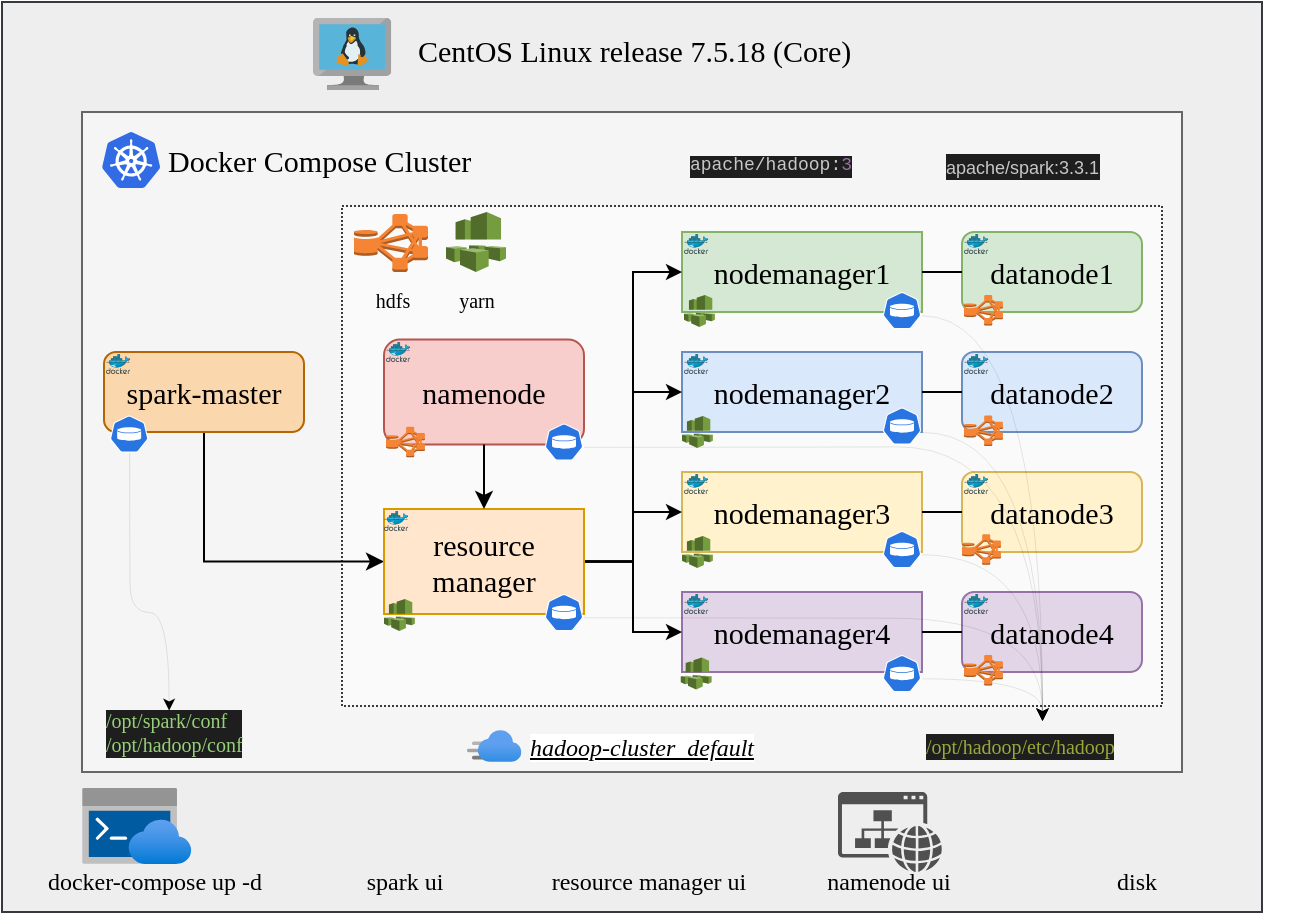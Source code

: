 <mxfile version="22.1.4" type="github">
  <diagram name="Page-1" id="V8h-1MQleoCmdeibyXJW">
    <mxGraphModel dx="1024" dy="506" grid="1" gridSize="10" guides="1" tooltips="1" connect="1" arrows="1" fold="1" page="1" pageScale="1" pageWidth="827" pageHeight="1169" math="0" shadow="0">
      <root>
        <mxCell id="0" />
        <mxCell id="1" parent="0" />
        <mxCell id="P6INaoKp7c1mNes1hCAk-41" value="" style="rounded=0;whiteSpace=wrap;html=1;fillColor=#eeeeee;strokeColor=#36393d;" vertex="1" parent="1">
          <mxGeometry x="90" y="165" width="630" height="455" as="geometry" />
        </mxCell>
        <mxCell id="mVjjDzQQZ4SRoz_f7-zc-12" value="" style="rounded=0;whiteSpace=wrap;html=1;fillColor=#f5f5f5;fontColor=#333333;strokeColor=#666666;fontFamily=Comic Sans MS;" parent="1" vertex="1">
          <mxGeometry x="130" y="220" width="550" height="330" as="geometry" />
        </mxCell>
        <mxCell id="P6INaoKp7c1mNes1hCAk-37" value="" style="rounded=0;whiteSpace=wrap;html=1;fillColor=#FAFAFA;strokeColor=#36393d;dashed=1;dashPattern=1 1;" vertex="1" parent="1">
          <mxGeometry x="260" y="267" width="410" height="250" as="geometry" />
        </mxCell>
        <mxCell id="P6INaoKp7c1mNes1hCAk-96" style="edgeStyle=orthogonalEdgeStyle;rounded=0;orthogonalLoop=1;jettySize=auto;html=1;exitX=0.5;exitY=1;exitDx=0;exitDy=0;entryX=0;entryY=0.5;entryDx=0;entryDy=0;" edge="1" parent="1" source="mVjjDzQQZ4SRoz_f7-zc-1" target="mVjjDzQQZ4SRoz_f7-zc-11">
          <mxGeometry relative="1" as="geometry" />
        </mxCell>
        <mxCell id="mVjjDzQQZ4SRoz_f7-zc-1" value="spark-master" style="rounded=1;whiteSpace=wrap;html=1;fontSize=15;fillColor=#fad7ac;strokeColor=#b46504;fontFamily=Comic Sans MS;" parent="1" vertex="1">
          <mxGeometry x="141" y="340" width="100" height="40" as="geometry" />
        </mxCell>
        <mxCell id="mVjjDzQQZ4SRoz_f7-zc-2" value="namenode" style="rounded=1;whiteSpace=wrap;html=1;fillColor=#f8cecc;strokeColor=#b85450;fontSize=15;fontFamily=Comic Sans MS;" parent="1" vertex="1">
          <mxGeometry x="281" y="333.75" width="100" height="52.5" as="geometry" />
        </mxCell>
        <mxCell id="mVjjDzQQZ4SRoz_f7-zc-3" value="datanode1" style="rounded=1;whiteSpace=wrap;html=1;fillColor=#d5e8d4;strokeColor=#82b366;fontSize=15;fontFamily=Comic Sans MS;" parent="1" vertex="1">
          <mxGeometry x="570" y="280" width="90" height="40" as="geometry" />
        </mxCell>
        <mxCell id="mVjjDzQQZ4SRoz_f7-zc-4" value="nodemanager1" style="rounded=0;whiteSpace=wrap;html=1;fillColor=#d5e8d4;strokeColor=#82b366;fontSize=15;fontFamily=Comic Sans MS;" parent="1" vertex="1">
          <mxGeometry x="430" y="280" width="120" height="40" as="geometry" />
        </mxCell>
        <mxCell id="mVjjDzQQZ4SRoz_f7-zc-5" value="datanode2" style="rounded=1;whiteSpace=wrap;html=1;fillColor=#dae8fc;strokeColor=#6c8ebf;fontSize=15;fontFamily=Comic Sans MS;" parent="1" vertex="1">
          <mxGeometry x="570" y="340" width="90" height="40" as="geometry" />
        </mxCell>
        <mxCell id="mVjjDzQQZ4SRoz_f7-zc-6" value="nodemanager2" style="rounded=0;whiteSpace=wrap;html=1;fillColor=#dae8fc;strokeColor=#6c8ebf;fontSize=15;fontFamily=Comic Sans MS;" parent="1" vertex="1">
          <mxGeometry x="430" y="340" width="120" height="40" as="geometry" />
        </mxCell>
        <mxCell id="mVjjDzQQZ4SRoz_f7-zc-7" value="datanode3" style="rounded=1;whiteSpace=wrap;html=1;fillColor=#fff2cc;strokeColor=#d6b656;fontSize=15;fontFamily=Comic Sans MS;" parent="1" vertex="1">
          <mxGeometry x="570" y="400" width="90" height="40" as="geometry" />
        </mxCell>
        <mxCell id="mVjjDzQQZ4SRoz_f7-zc-8" value="nodemanager3" style="rounded=0;whiteSpace=wrap;html=1;fillColor=#fff2cc;strokeColor=#d6b656;fontSize=15;fontFamily=Comic Sans MS;" parent="1" vertex="1">
          <mxGeometry x="430" y="400" width="120" height="40" as="geometry" />
        </mxCell>
        <mxCell id="mVjjDzQQZ4SRoz_f7-zc-9" value="datanode4" style="rounded=1;whiteSpace=wrap;html=1;fillColor=#e1d5e7;strokeColor=#9673a6;fontSize=15;fontFamily=Comic Sans MS;" parent="1" vertex="1">
          <mxGeometry x="570" y="460" width="90" height="40" as="geometry" />
        </mxCell>
        <mxCell id="mVjjDzQQZ4SRoz_f7-zc-10" value="nodemanager4" style="rounded=0;whiteSpace=wrap;html=1;fillColor=#e1d5e7;strokeColor=#9673a6;fontSize=15;fontFamily=Comic Sans MS;" parent="1" vertex="1">
          <mxGeometry x="430" y="460" width="120" height="40" as="geometry" />
        </mxCell>
        <mxCell id="q_KTjDXQ8lufyGA70EkQ-2" style="edgeStyle=orthogonalEdgeStyle;rounded=0;orthogonalLoop=1;jettySize=auto;html=1;exitX=1;exitY=0.5;exitDx=0;exitDy=0;entryX=0;entryY=0.5;entryDx=0;entryDy=0;endSize=5;fontFamily=Comic Sans MS;" parent="1" source="mVjjDzQQZ4SRoz_f7-zc-11" target="mVjjDzQQZ4SRoz_f7-zc-4" edge="1">
          <mxGeometry relative="1" as="geometry" />
        </mxCell>
        <mxCell id="q_KTjDXQ8lufyGA70EkQ-3" style="edgeStyle=orthogonalEdgeStyle;rounded=0;orthogonalLoop=1;jettySize=auto;html=1;exitX=1;exitY=0.5;exitDx=0;exitDy=0;entryX=0;entryY=0.5;entryDx=0;entryDy=0;endSize=5;fontFamily=Comic Sans MS;" parent="1" source="mVjjDzQQZ4SRoz_f7-zc-11" target="mVjjDzQQZ4SRoz_f7-zc-10" edge="1">
          <mxGeometry relative="1" as="geometry" />
        </mxCell>
        <mxCell id="q_KTjDXQ8lufyGA70EkQ-4" style="edgeStyle=orthogonalEdgeStyle;rounded=0;orthogonalLoop=1;jettySize=auto;html=1;exitX=1;exitY=0.5;exitDx=0;exitDy=0;entryX=0;entryY=0.5;entryDx=0;entryDy=0;endSize=5;fontFamily=Comic Sans MS;" parent="1" source="mVjjDzQQZ4SRoz_f7-zc-11" target="mVjjDzQQZ4SRoz_f7-zc-6" edge="1">
          <mxGeometry relative="1" as="geometry">
            <mxPoint x="450" y="520" as="targetPoint" />
          </mxGeometry>
        </mxCell>
        <mxCell id="q_KTjDXQ8lufyGA70EkQ-8" style="edgeStyle=orthogonalEdgeStyle;rounded=0;orthogonalLoop=1;jettySize=auto;html=1;exitX=1;exitY=0.5;exitDx=0;exitDy=0;entryX=0;entryY=0.5;entryDx=0;entryDy=0;endSize=5;fontFamily=Comic Sans MS;" parent="1" source="mVjjDzQQZ4SRoz_f7-zc-11" target="mVjjDzQQZ4SRoz_f7-zc-8" edge="1">
          <mxGeometry relative="1" as="geometry" />
        </mxCell>
        <mxCell id="mVjjDzQQZ4SRoz_f7-zc-11" value="resource manager" style="rounded=0;whiteSpace=wrap;html=1;fillColor=#ffe6cc;strokeColor=#d79b00;fontSize=15;fontFamily=Comic Sans MS;" parent="1" vertex="1">
          <mxGeometry x="281" y="418.5" width="100" height="52.5" as="geometry" />
        </mxCell>
        <mxCell id="mVjjDzQQZ4SRoz_f7-zc-15" value="" style="image;sketch=0;aspect=fixed;html=1;points=[];align=center;fontSize=12;image=img/lib/mscae/Docker.svg;fontFamily=Comic Sans MS;" parent="1" vertex="1">
          <mxGeometry x="431" y="281" width="12.2" height="10" as="geometry" />
        </mxCell>
        <mxCell id="P6INaoKp7c1mNes1hCAk-11" value="" style="endArrow=none;html=1;rounded=0;entryX=0;entryY=0.5;entryDx=0;entryDy=0;fontFamily=Comic Sans MS;startArrow=none;startFill=0;endFill=0;" edge="1" parent="1" target="mVjjDzQQZ4SRoz_f7-zc-3">
          <mxGeometry width="50" height="50" relative="1" as="geometry">
            <mxPoint x="550" y="300" as="sourcePoint" />
            <mxPoint x="600" y="250" as="targetPoint" />
          </mxGeometry>
        </mxCell>
        <mxCell id="P6INaoKp7c1mNes1hCAk-14" value="" style="endArrow=none;html=1;rounded=0;entryX=0;entryY=0.5;entryDx=0;entryDy=0;fontFamily=Comic Sans MS;endFill=0;" edge="1" parent="1" target="mVjjDzQQZ4SRoz_f7-zc-5">
          <mxGeometry width="50" height="50" relative="1" as="geometry">
            <mxPoint x="550" y="360" as="sourcePoint" />
            <mxPoint x="600" y="310" as="targetPoint" />
          </mxGeometry>
        </mxCell>
        <mxCell id="P6INaoKp7c1mNes1hCAk-15" value="" style="endArrow=none;html=1;rounded=0;entryX=0;entryY=0.5;entryDx=0;entryDy=0;fontFamily=Comic Sans MS;endFill=0;" edge="1" parent="1" target="mVjjDzQQZ4SRoz_f7-zc-7">
          <mxGeometry width="50" height="50" relative="1" as="geometry">
            <mxPoint x="550" y="420" as="sourcePoint" />
            <mxPoint x="600" y="370" as="targetPoint" />
          </mxGeometry>
        </mxCell>
        <mxCell id="P6INaoKp7c1mNes1hCAk-16" value="" style="endArrow=none;html=1;rounded=0;entryX=0;entryY=0.5;entryDx=0;entryDy=0;fontFamily=Comic Sans MS;endFill=0;" edge="1" parent="1" target="mVjjDzQQZ4SRoz_f7-zc-9">
          <mxGeometry width="50" height="50" relative="1" as="geometry">
            <mxPoint x="550" y="480" as="sourcePoint" />
            <mxPoint x="600" y="430" as="targetPoint" />
          </mxGeometry>
        </mxCell>
        <mxCell id="P6INaoKp7c1mNes1hCAk-18" value="" style="endArrow=classic;html=1;rounded=0;exitX=0.5;exitY=1;exitDx=0;exitDy=0;entryX=0.5;entryY=0;entryDx=0;entryDy=0;fontFamily=Comic Sans MS;" edge="1" parent="1" source="mVjjDzQQZ4SRoz_f7-zc-2" target="mVjjDzQQZ4SRoz_f7-zc-11">
          <mxGeometry width="50" height="50" relative="1" as="geometry">
            <mxPoint x="270" y="390" as="sourcePoint" />
            <mxPoint x="320" y="340" as="targetPoint" />
          </mxGeometry>
        </mxCell>
        <mxCell id="P6INaoKp7c1mNes1hCAk-22" value="hadoop-cluster_default" style="text;whiteSpace=wrap;html=1;fontStyle=6;align=left;labelBackgroundColor=default;fontFamily=Comic Sans MS;" vertex="1" parent="1">
          <mxGeometry x="352.09" y="524" width="135.41" height="26" as="geometry" />
        </mxCell>
        <mxCell id="P6INaoKp7c1mNes1hCAk-23" value="" style="image;aspect=fixed;html=1;points=[];align=center;fontSize=12;image=img/lib/azure2/networking/CDN_Profiles.svg;fontFamily=Comic Sans MS;" vertex="1" parent="1">
          <mxGeometry x="322.5" y="529" width="27.2" height="16" as="geometry" />
        </mxCell>
        <mxCell id="P6INaoKp7c1mNes1hCAk-25" value="" style="image;sketch=0;aspect=fixed;html=1;points=[];align=center;fontSize=12;image=img/lib/mscae/Kubernetes.svg;fontFamily=Comic Sans MS;" vertex="1" parent="1">
          <mxGeometry x="140" y="230" width="29.17" height="28" as="geometry" />
        </mxCell>
        <mxCell id="P6INaoKp7c1mNes1hCAk-27" value="" style="image;sketch=0;aspect=fixed;html=1;points=[];align=center;fontSize=12;image=img/lib/mscae/Docker.svg;fontFamily=Comic Sans MS;" vertex="1" parent="1">
          <mxGeometry x="431" y="341" width="12.2" height="10" as="geometry" />
        </mxCell>
        <mxCell id="P6INaoKp7c1mNes1hCAk-28" value="" style="image;sketch=0;aspect=fixed;html=1;points=[];align=center;fontSize=12;image=img/lib/mscae/Docker.svg;fontFamily=Comic Sans MS;" vertex="1" parent="1">
          <mxGeometry x="431" y="401" width="12.2" height="10" as="geometry" />
        </mxCell>
        <mxCell id="P6INaoKp7c1mNes1hCAk-29" value="" style="image;sketch=0;aspect=fixed;html=1;points=[];align=center;fontSize=12;image=img/lib/mscae/Docker.svg;fontFamily=Comic Sans MS;" vertex="1" parent="1">
          <mxGeometry x="431" y="461" width="12.2" height="10" as="geometry" />
        </mxCell>
        <mxCell id="P6INaoKp7c1mNes1hCAk-30" value="" style="image;sketch=0;aspect=fixed;html=1;points=[];align=center;fontSize=12;image=img/lib/mscae/Docker.svg;fontFamily=Comic Sans MS;" vertex="1" parent="1">
          <mxGeometry x="571" y="281" width="12.2" height="10" as="geometry" />
        </mxCell>
        <mxCell id="P6INaoKp7c1mNes1hCAk-31" value="" style="image;sketch=0;aspect=fixed;html=1;points=[];align=center;fontSize=12;image=img/lib/mscae/Docker.svg;fontFamily=Comic Sans MS;" vertex="1" parent="1">
          <mxGeometry x="571" y="341" width="12.2" height="10" as="geometry" />
        </mxCell>
        <mxCell id="P6INaoKp7c1mNes1hCAk-32" value="" style="image;sketch=0;aspect=fixed;html=1;points=[];align=center;fontSize=12;image=img/lib/mscae/Docker.svg;fontFamily=Comic Sans MS;" vertex="1" parent="1">
          <mxGeometry x="571" y="401" width="12.2" height="10" as="geometry" />
        </mxCell>
        <mxCell id="P6INaoKp7c1mNes1hCAk-33" value="" style="image;sketch=0;aspect=fixed;html=1;points=[];align=center;fontSize=12;image=img/lib/mscae/Docker.svg;fontFamily=Comic Sans MS;" vertex="1" parent="1">
          <mxGeometry x="571" y="461" width="12.2" height="10" as="geometry" />
        </mxCell>
        <mxCell id="P6INaoKp7c1mNes1hCAk-34" value="" style="image;sketch=0;aspect=fixed;html=1;points=[];align=center;fontSize=12;image=img/lib/mscae/Docker.svg;fontFamily=Comic Sans MS;" vertex="1" parent="1">
          <mxGeometry x="282" y="335" width="12.2" height="10" as="geometry" />
        </mxCell>
        <mxCell id="P6INaoKp7c1mNes1hCAk-35" value="" style="image;sketch=0;aspect=fixed;html=1;points=[];align=center;fontSize=12;image=img/lib/mscae/Docker.svg;fontFamily=Comic Sans MS;" vertex="1" parent="1">
          <mxGeometry x="281" y="419.5" width="12.2" height="10" as="geometry" />
        </mxCell>
        <mxCell id="P6INaoKp7c1mNes1hCAk-36" value="&lt;font style=&quot;font-size: 15px;&quot;&gt;Docker Compose Cluster&lt;/font&gt;" style="text;fontStyle=0;align=left;labelBackgroundColor=none;labelBorderColor=none;fontColor=default;whiteSpace=wrap;html=1;verticalAlign=middle;horizontal=1;fontFamily=Comic Sans MS;" vertex="1" parent="1">
          <mxGeometry x="171.17" y="231" width="196.83" height="26" as="geometry" />
        </mxCell>
        <mxCell id="P6INaoKp7c1mNes1hCAk-38" value="" style="image;sketch=0;aspect=fixed;html=1;points=[];align=center;fontSize=12;image=img/lib/mscae/Docker.svg;fontFamily=Comic Sans MS;" vertex="1" parent="1">
          <mxGeometry x="142" y="341" width="12.2" height="10" as="geometry" />
        </mxCell>
        <mxCell id="P6INaoKp7c1mNes1hCAk-45" value="" style="image;sketch=0;aspect=fixed;html=1;points=[];align=center;fontSize=12;image=img/lib/mscae/VM_Linux.svg;" vertex="1" parent="1">
          <mxGeometry x="245.5" y="173" width="39.13" height="36" as="geometry" />
        </mxCell>
        <mxCell id="P6INaoKp7c1mNes1hCAk-46" value="&lt;font style=&quot;font-size: 15px;&quot;&gt;CentOS Linux release 7.5.18 (Core)&amp;nbsp;&lt;/font&gt;" style="text;fontStyle=0;align=left;labelBackgroundColor=none;labelBorderColor=none;fontColor=default;whiteSpace=wrap;html=1;verticalAlign=middle;horizontal=1;fontFamily=Comic Sans MS;fontSize=14;" vertex="1" parent="1">
          <mxGeometry x="296.17" y="174" width="330.83" height="31" as="geometry" />
        </mxCell>
        <mxCell id="P6INaoKp7c1mNes1hCAk-47" value="" style="sketch=0;html=1;dashed=0;whitespace=wrap;fillColor=#2875E2;strokeColor=#ffffff;points=[[0.005,0.63,0],[0.1,0.2,0],[0.9,0.2,0],[0.5,0,0],[0.995,0.63,0],[0.72,0.99,0],[0.5,1,0],[0.28,0.99,0]];verticalLabelPosition=bottom;align=center;verticalAlign=top;shape=mxgraph.kubernetes.icon;prIcon=vol" vertex="1" parent="1">
          <mxGeometry x="530" y="367.75" width="20" height="18.5" as="geometry" />
        </mxCell>
        <mxCell id="P6INaoKp7c1mNes1hCAk-48" value="" style="sketch=0;html=1;dashed=0;whitespace=wrap;fillColor=#2875E2;strokeColor=#ffffff;points=[[0.005,0.63,0],[0.1,0.2,0],[0.9,0.2,0],[0.5,0,0],[0.995,0.63,0],[0.72,0.99,0],[0.5,1,0],[0.28,0.99,0]];verticalLabelPosition=bottom;align=center;verticalAlign=top;shape=mxgraph.kubernetes.icon;prIcon=vol" vertex="1" parent="1">
          <mxGeometry x="530" y="310" width="20" height="18.5" as="geometry" />
        </mxCell>
        <mxCell id="P6INaoKp7c1mNes1hCAk-49" value="" style="sketch=0;html=1;dashed=0;whitespace=wrap;fillColor=#2875E2;strokeColor=#ffffff;points=[[0.005,0.63,0],[0.1,0.2,0],[0.9,0.2,0],[0.5,0,0],[0.995,0.63,0],[0.72,0.99,0],[0.5,1,0],[0.28,0.99,0]];verticalLabelPosition=bottom;align=center;verticalAlign=top;shape=mxgraph.kubernetes.icon;prIcon=vol" vertex="1" parent="1">
          <mxGeometry x="530" y="429.5" width="20" height="18.5" as="geometry" />
        </mxCell>
        <mxCell id="P6INaoKp7c1mNes1hCAk-50" value="" style="sketch=0;html=1;dashed=0;whitespace=wrap;fillColor=#2875E2;strokeColor=#ffffff;points=[[0.005,0.63,0],[0.1,0.2,0],[0.9,0.2,0],[0.5,0,0],[0.995,0.63,0],[0.72,0.99,0],[0.5,1,0],[0.28,0.99,0]];verticalLabelPosition=bottom;align=center;verticalAlign=top;shape=mxgraph.kubernetes.icon;prIcon=vol" vertex="1" parent="1">
          <mxGeometry x="530" y="491.5" width="20" height="18.5" as="geometry" />
        </mxCell>
        <mxCell id="P6INaoKp7c1mNes1hCAk-51" value="&lt;div style=&quot;color: rgb(197, 200, 198); background-color: rgb(30, 30, 30); font-weight: normal; line-height: 100%;&quot;&gt;&lt;div style=&quot;line-height: 100%;&quot;&gt;&lt;span style=&quot;color: rgb(154, 168, 58);&quot;&gt;&lt;font style=&quot;font-size: 10px;&quot;&gt;/opt/hadoop/etc/hadoop&lt;/font&gt;&lt;/span&gt;&lt;/div&gt;&lt;/div&gt;" style="text;whiteSpace=wrap;html=1;align=left;fontFamily=Times New Roman;" vertex="1" parent="1">
          <mxGeometry x="550" y="524" width="120" height="20" as="geometry" />
        </mxCell>
        <mxCell id="P6INaoKp7c1mNes1hCAk-52" value="" style="sketch=0;html=1;dashed=0;whitespace=wrap;fillColor=#2875E2;strokeColor=#ffffff;points=[[0.005,0.63,0],[0.1,0.2,0],[0.9,0.2,0],[0.5,0,0],[0.995,0.63,0],[0.72,0.99,0],[0.5,1,0],[0.28,0.99,0]];verticalLabelPosition=bottom;align=center;verticalAlign=top;shape=mxgraph.kubernetes.icon;prIcon=vol" vertex="1" parent="1">
          <mxGeometry x="361" y="375.75" width="20" height="18.5" as="geometry" />
        </mxCell>
        <mxCell id="P6INaoKp7c1mNes1hCAk-53" value="" style="sketch=0;html=1;dashed=0;whitespace=wrap;fillColor=#2875E2;strokeColor=#ffffff;points=[[0.005,0.63,0],[0.1,0.2,0],[0.9,0.2,0],[0.5,0,0],[0.995,0.63,0],[0.72,0.99,0],[0.5,1,0],[0.28,0.99,0]];verticalLabelPosition=bottom;align=center;verticalAlign=top;shape=mxgraph.kubernetes.icon;prIcon=vol" vertex="1" parent="1">
          <mxGeometry x="361" y="461" width="20" height="18.5" as="geometry" />
        </mxCell>
        <mxCell id="P6INaoKp7c1mNes1hCAk-54" value="" style="endArrow=classic;html=1;rounded=0;exitX=0.995;exitY=0.63;exitDx=0;exitDy=0;exitPerimeter=0;entryX=0.5;entryY=0;entryDx=0;entryDy=0;horizontal=1;edgeStyle=orthogonalEdgeStyle;curved=1;strokeWidth=0;" edge="1" parent="1" source="P6INaoKp7c1mNes1hCAk-52" target="P6INaoKp7c1mNes1hCAk-51">
          <mxGeometry width="50" height="50" relative="1" as="geometry">
            <mxPoint x="380" y="420" as="sourcePoint" />
            <mxPoint x="430" y="370" as="targetPoint" />
            <Array as="points">
              <mxPoint x="465" y="387" />
              <mxPoint x="610" y="387" />
            </Array>
          </mxGeometry>
        </mxCell>
        <mxCell id="P6INaoKp7c1mNes1hCAk-57" value="" style="endArrow=classic;html=1;rounded=0;exitX=0.995;exitY=0.63;exitDx=0;exitDy=0;exitPerimeter=0;entryX=0.5;entryY=0;entryDx=0;entryDy=0;horizontal=1;edgeStyle=orthogonalEdgeStyle;curved=1;strokeWidth=0;" edge="1" parent="1" source="P6INaoKp7c1mNes1hCAk-53" target="P6INaoKp7c1mNes1hCAk-51">
          <mxGeometry width="50" height="50" relative="1" as="geometry">
            <mxPoint x="381" y="404" as="sourcePoint" />
            <mxPoint x="560" y="542" as="targetPoint" />
            <Array as="points">
              <mxPoint x="460" y="473" />
              <mxPoint x="610" y="473" />
            </Array>
          </mxGeometry>
        </mxCell>
        <mxCell id="P6INaoKp7c1mNes1hCAk-58" value="" style="endArrow=classic;html=1;rounded=0;exitX=0.995;exitY=0.63;exitDx=0;exitDy=0;exitPerimeter=0;horizontal=1;edgeStyle=orthogonalEdgeStyle;curved=1;strokeWidth=0;" edge="1" parent="1" source="P6INaoKp7c1mNes1hCAk-48" target="P6INaoKp7c1mNes1hCAk-51">
          <mxGeometry width="50" height="50" relative="1" as="geometry">
            <mxPoint x="381" y="404" as="sourcePoint" />
            <mxPoint x="560" y="541" as="targetPoint" />
          </mxGeometry>
        </mxCell>
        <mxCell id="P6INaoKp7c1mNes1hCAk-59" value="" style="endArrow=classic;html=1;rounded=0;horizontal=1;edgeStyle=orthogonalEdgeStyle;curved=1;strokeWidth=0;entryX=0.5;entryY=0;entryDx=0;entryDy=0;exitX=1;exitY=1;exitDx=0;exitDy=0;" edge="1" parent="1" source="mVjjDzQQZ4SRoz_f7-zc-6" target="P6INaoKp7c1mNes1hCAk-51">
          <mxGeometry width="50" height="50" relative="1" as="geometry">
            <mxPoint x="550" y="339" as="sourcePoint" />
            <mxPoint x="620" y="527" as="targetPoint" />
            <Array as="points">
              <mxPoint x="610" y="380" />
            </Array>
          </mxGeometry>
        </mxCell>
        <mxCell id="P6INaoKp7c1mNes1hCAk-61" value="" style="endArrow=classic;html=1;rounded=0;exitX=0.995;exitY=0.63;exitDx=0;exitDy=0;exitPerimeter=0;horizontal=1;edgeStyle=orthogonalEdgeStyle;curved=1;strokeWidth=0;entryX=0.5;entryY=0;entryDx=0;entryDy=0;" edge="1" parent="1" source="P6INaoKp7c1mNes1hCAk-50" target="P6INaoKp7c1mNes1hCAk-51">
          <mxGeometry width="50" height="50" relative="1" as="geometry">
            <mxPoint x="560" y="451" as="sourcePoint" />
            <mxPoint x="620" y="527" as="targetPoint" />
          </mxGeometry>
        </mxCell>
        <mxCell id="P6INaoKp7c1mNes1hCAk-63" value="&lt;p style=&quot;line-height: 120%;&quot;&gt;&lt;/p&gt;&lt;div style=&quot;background-color: rgb(30, 30, 30); font-weight: normal; line-height: 120%;&quot;&gt;&lt;div style=&quot;line-height: 120%; font-size: 10px;&quot;&gt;&lt;font style=&quot;font-size: 10px;&quot; color=&quot;#97d077&quot;&gt;&lt;font face=&quot;Times New Roman&quot; style=&quot;font-size: 10px;&quot;&gt;/opt/spark/conf&lt;br&gt;&lt;/font&gt;&lt;span style=&quot;font-family: &amp;quot;Times New Roman&amp;quot;;&quot;&gt;/opt/hadoop/conf&lt;/span&gt;&lt;/font&gt;&lt;span style=&quot;color: rgb(154, 168, 58);&quot;&gt;&lt;font face=&quot;Times New Roman&quot; style=&quot;font-size: 10px;&quot;&gt;&lt;br&gt;&lt;/font&gt;&lt;/span&gt;&lt;/div&gt;&lt;/div&gt;&lt;p&gt;&lt;/p&gt;" style="text;whiteSpace=wrap;html=1;" vertex="1" parent="1">
          <mxGeometry x="140" y="500" width="105.8" height="20" as="geometry" />
        </mxCell>
        <mxCell id="P6INaoKp7c1mNes1hCAk-64" value="" style="sketch=0;html=1;dashed=0;whitespace=wrap;fillColor=#2875E2;strokeColor=#ffffff;points=[[0.005,0.63,0],[0.1,0.2,0],[0.9,0.2,0],[0.5,0,0],[0.995,0.63,0],[0.72,0.99,0],[0.5,1,0],[0.28,0.99,0]];verticalLabelPosition=bottom;align=center;verticalAlign=top;shape=mxgraph.kubernetes.icon;prIcon=vol" vertex="1" parent="1">
          <mxGeometry x="143.58" y="371.75" width="20" height="18.5" as="geometry" />
        </mxCell>
        <mxCell id="P6INaoKp7c1mNes1hCAk-65" value="" style="endArrow=classic;html=1;rounded=0;entryX=0.315;entryY=0.95;entryDx=0;entryDy=0;horizontal=1;strokeWidth=0;exitX=0.5;exitY=1;exitDx=0;exitDy=0;exitPerimeter=0;entryPerimeter=0;edgeStyle=orthogonalEdgeStyle;curved=1;" edge="1" parent="1" source="P6INaoKp7c1mNes1hCAk-64" target="P6INaoKp7c1mNes1hCAk-63">
          <mxGeometry width="50" height="50" relative="1" as="geometry">
            <mxPoint x="330" y="400" as="sourcePoint" />
            <mxPoint x="620" y="534" as="targetPoint" />
            <Array as="points">
              <mxPoint x="154" y="443" />
              <mxPoint x="154" y="443" />
              <mxPoint x="154" y="470" />
              <mxPoint x="173" y="470" />
            </Array>
          </mxGeometry>
        </mxCell>
        <mxCell id="P6INaoKp7c1mNes1hCAk-71" value="" style="shape=image;html=1;verticalAlign=top;verticalLabelPosition=bottom;labelBackgroundColor=#ffffff;imageAspect=0;aspect=fixed;image=https://cdn1.iconfinder.com/data/icons/KDE_Crystal_Diamond_2.5_Classical_Mod/128x128/devices/hdd_mount.png" vertex="1" parent="1">
          <mxGeometry x="629" y="550" width="56" height="56" as="geometry" />
        </mxCell>
        <mxCell id="P6INaoKp7c1mNes1hCAk-73" value="&lt;font face=&quot;Times New Roman&quot; style=&quot;font-size: 10px;&quot;&gt;hdfs&lt;/font&gt;" style="outlineConnect=0;dashed=0;verticalLabelPosition=bottom;verticalAlign=top;align=center;html=1;shape=mxgraph.aws3.hdfs_cluster;fillColor=#F58534;gradientColor=none;" vertex="1" parent="1">
          <mxGeometry x="266" y="271" width="37" height="29" as="geometry" />
        </mxCell>
        <mxCell id="P6INaoKp7c1mNes1hCAk-74" value="&lt;font face=&quot;Times New Roman&quot; style=&quot;font-size: 10px;&quot;&gt;yarn&lt;/font&gt;" style="outlineConnect=0;dashed=0;verticalLabelPosition=bottom;verticalAlign=top;align=center;html=1;shape=mxgraph.aws3.ec2_systems_manager;fillColor=#759C3E;gradientColor=none;" vertex="1" parent="1">
          <mxGeometry x="312" y="270" width="30" height="30" as="geometry" />
        </mxCell>
        <mxCell id="P6INaoKp7c1mNes1hCAk-80" value="" style="outlineConnect=0;dashed=0;verticalLabelPosition=bottom;verticalAlign=top;align=center;html=1;shape=mxgraph.aws3.ec2_systems_manager;fillColor=#759C3E;gradientColor=none;" vertex="1" parent="1">
          <mxGeometry x="431" y="311.5" width="15.42" height="16" as="geometry" />
        </mxCell>
        <mxCell id="P6INaoKp7c1mNes1hCAk-82" value="" style="outlineConnect=0;dashed=0;verticalLabelPosition=bottom;verticalAlign=top;align=center;html=1;shape=mxgraph.aws3.ec2_systems_manager;fillColor=#759C3E;gradientColor=none;" vertex="1" parent="1">
          <mxGeometry x="430" y="372" width="15.42" height="16" as="geometry" />
        </mxCell>
        <mxCell id="P6INaoKp7c1mNes1hCAk-83" value="" style="outlineConnect=0;dashed=0;verticalLabelPosition=bottom;verticalAlign=top;align=center;html=1;shape=mxgraph.aws3.ec2_systems_manager;fillColor=#759C3E;gradientColor=none;" vertex="1" parent="1">
          <mxGeometry x="430" y="432" width="15.42" height="16" as="geometry" />
        </mxCell>
        <mxCell id="P6INaoKp7c1mNes1hCAk-84" value="" style="outlineConnect=0;dashed=0;verticalLabelPosition=bottom;verticalAlign=top;align=center;html=1;shape=mxgraph.aws3.ec2_systems_manager;fillColor=#759C3E;gradientColor=none;" vertex="1" parent="1">
          <mxGeometry x="429.39" y="492.75" width="15.42" height="16" as="geometry" />
        </mxCell>
        <mxCell id="P6INaoKp7c1mNes1hCAk-85" value="" style="outlineConnect=0;dashed=0;verticalLabelPosition=bottom;verticalAlign=top;align=center;html=1;shape=mxgraph.aws3.ec2_systems_manager;fillColor=#759C3E;gradientColor=none;" vertex="1" parent="1">
          <mxGeometry x="281" y="463.5" width="15.42" height="16" as="geometry" />
        </mxCell>
        <mxCell id="P6INaoKp7c1mNes1hCAk-86" value="" style="outlineConnect=0;dashed=0;verticalLabelPosition=bottom;verticalAlign=top;align=center;html=1;shape=mxgraph.aws3.hdfs_cluster;fillColor=#F58534;gradientColor=none;" vertex="1" parent="1">
          <mxGeometry x="571" y="311.5" width="19.46" height="15.25" as="geometry" />
        </mxCell>
        <mxCell id="P6INaoKp7c1mNes1hCAk-89" value="" style="outlineConnect=0;dashed=0;verticalLabelPosition=bottom;verticalAlign=top;align=center;html=1;shape=mxgraph.aws3.hdfs_cluster;fillColor=#F58534;gradientColor=none;" vertex="1" parent="1">
          <mxGeometry x="571" y="371.75" width="19.46" height="15.25" as="geometry" />
        </mxCell>
        <mxCell id="P6INaoKp7c1mNes1hCAk-91" value="" style="endArrow=classic;html=1;rounded=0;exitX=0.995;exitY=0.63;exitDx=0;exitDy=0;exitPerimeter=0;horizontal=1;edgeStyle=orthogonalEdgeStyle;curved=1;strokeWidth=0;entryX=0.5;entryY=0;entryDx=0;entryDy=0;" edge="1" parent="1" source="P6INaoKp7c1mNes1hCAk-49" target="P6INaoKp7c1mNes1hCAk-51">
          <mxGeometry width="50" height="50" relative="1" as="geometry">
            <mxPoint x="550" y="441" as="sourcePoint" />
            <mxPoint x="610" y="524" as="targetPoint" />
          </mxGeometry>
        </mxCell>
        <mxCell id="P6INaoKp7c1mNes1hCAk-90" value="" style="outlineConnect=0;dashed=0;verticalLabelPosition=bottom;verticalAlign=top;align=center;html=1;shape=mxgraph.aws3.hdfs_cluster;fillColor=#F58534;gradientColor=none;" vertex="1" parent="1">
          <mxGeometry x="570" y="431.12" width="19.46" height="15.25" as="geometry" />
        </mxCell>
        <mxCell id="P6INaoKp7c1mNes1hCAk-92" value="" style="outlineConnect=0;dashed=0;verticalLabelPosition=bottom;verticalAlign=top;align=center;html=1;shape=mxgraph.aws3.hdfs_cluster;fillColor=#F58534;gradientColor=none;" vertex="1" parent="1">
          <mxGeometry x="571" y="491.5" width="19.46" height="15.25" as="geometry" />
        </mxCell>
        <mxCell id="P6INaoKp7c1mNes1hCAk-93" value="" style="outlineConnect=0;dashed=0;verticalLabelPosition=bottom;verticalAlign=top;align=center;html=1;shape=mxgraph.aws3.hdfs_cluster;fillColor=#F58534;gradientColor=none;" vertex="1" parent="1">
          <mxGeometry x="282" y="377.37" width="19.46" height="15.25" as="geometry" />
        </mxCell>
        <mxCell id="P6INaoKp7c1mNes1hCAk-97" value="" style="image;aspect=fixed;html=1;points=[];align=center;fontSize=12;image=img/lib/azure2/other/Azure_Cloud_Shell.svg;" vertex="1" parent="1">
          <mxGeometry x="130" y="558" width="54.75" height="38" as="geometry" />
        </mxCell>
        <mxCell id="P6INaoKp7c1mNes1hCAk-98" value="&lt;font face=&quot;Times New Roman&quot;&gt;docker-compose up -d&lt;/font&gt;" style="text;html=1;strokeColor=none;fillColor=none;align=center;verticalAlign=middle;whiteSpace=wrap;rounded=0;" vertex="1" parent="1">
          <mxGeometry x="92.0" y="585" width="149" height="40" as="geometry" />
        </mxCell>
        <mxCell id="P6INaoKp7c1mNes1hCAk-99" value="&lt;font face=&quot;Times New Roman&quot;&gt;disk&lt;/font&gt;" style="text;html=1;strokeColor=none;fillColor=none;align=center;verticalAlign=middle;whiteSpace=wrap;rounded=0;" vertex="1" parent="1">
          <mxGeometry x="583.2" y="585" width="149" height="40" as="geometry" />
        </mxCell>
        <mxCell id="P6INaoKp7c1mNes1hCAk-101" value="" style="shape=image;html=1;verticalAlign=top;verticalLabelPosition=bottom;labelBackgroundColor=#ffffff;imageAspect=0;aspect=fixed;image=https://cdn1.iconfinder.com/data/icons/social-media-2106/24/social_media_social_media_logo_docker-128.png" vertex="1" parent="1">
          <mxGeometry x="400" y="232" width="26" height="26" as="geometry" />
        </mxCell>
        <mxCell id="P6INaoKp7c1mNes1hCAk-102" value="" style="shape=image;html=1;verticalAlign=top;verticalLabelPosition=bottom;labelBackgroundColor=#ffffff;imageAspect=0;aspect=fixed;image=https://cdn0.iconfinder.com/data/icons/social-media-2104/24/social_media_social_media_logo_docker-128.png" vertex="1" parent="1">
          <mxGeometry x="530" y="232" width="26" height="26" as="geometry" />
        </mxCell>
        <mxCell id="P6INaoKp7c1mNes1hCAk-103" value="&lt;div style=&quot;color: rgb(197, 200, 198); background-color: rgb(30, 30, 30); font-family: Menlo, Monaco, &amp;quot;Courier New&amp;quot;, monospace; line-height: 120%; font-size: 9px;&quot;&gt;apache/hadoop:&lt;span style=&quot;color: #9872a2;&quot;&gt;3&lt;/span&gt;&lt;/div&gt;" style="text;html=1;strokeColor=none;fillColor=none;align=center;verticalAlign=middle;whiteSpace=wrap;rounded=0;" vertex="1" parent="1">
          <mxGeometry x="400" y="227" width="149" height="40" as="geometry" />
        </mxCell>
        <mxCell id="P6INaoKp7c1mNes1hCAk-104" value="&lt;div style=&quot;background-color: rgb(30, 30, 30); font-weight: normal; line-height: 18px;&quot;&gt;&lt;div style=&quot;line-height: 100%;&quot;&gt;&lt;font style=&quot;font-size: 9px;&quot; color=&quot;#c5c8c6&quot;&gt;apache/spark:3.3.1&lt;/font&gt;&lt;/div&gt;&lt;/div&gt;" style="text;whiteSpace=wrap;html=1;" vertex="1" parent="1">
          <mxGeometry x="560" y="234" width="160" height="40" as="geometry" />
        </mxCell>
        <mxCell id="P6INaoKp7c1mNes1hCAk-105" value="" style="shape=image;html=1;verticalAlign=top;verticalLabelPosition=bottom;labelBackgroundColor=#ffffff;imageAspect=0;aspect=fixed;image=https://cdn4.iconfinder.com/data/icons/success-filloutline/64/website-seo_and_web-internet-technology-application-128.png" vertex="1" parent="1">
          <mxGeometry x="269.73" y="556" width="44" height="44" as="geometry" />
        </mxCell>
        <mxCell id="P6INaoKp7c1mNes1hCAk-106" value="" style="shape=image;html=1;verticalAlign=top;verticalLabelPosition=bottom;labelBackgroundColor=#ffffff;imageAspect=0;aspect=fixed;image=https://cdn2.iconfinder.com/data/icons/whcompare-isometric-web-hosting-servers/50/fast-website-load-speed-128.png" vertex="1" parent="1">
          <mxGeometry x="392" y="558" width="44" height="44" as="geometry" />
        </mxCell>
        <mxCell id="P6INaoKp7c1mNes1hCAk-108" value="" style="sketch=0;pointerEvents=1;shadow=0;dashed=0;html=1;strokeColor=none;fillColor=#505050;labelPosition=center;verticalLabelPosition=bottom;verticalAlign=top;outlineConnect=0;align=center;shape=mxgraph.office.concepts.website;" vertex="1" parent="1">
          <mxGeometry x="508" y="560" width="52" height="40" as="geometry" />
        </mxCell>
        <mxCell id="P6INaoKp7c1mNes1hCAk-109" value="&lt;font face=&quot;Times New Roman&quot;&gt;resource manager ui&lt;/font&gt;" style="text;html=1;strokeColor=none;fillColor=none;align=center;verticalAlign=middle;whiteSpace=wrap;rounded=0;" vertex="1" parent="1">
          <mxGeometry x="339" y="585" width="149" height="40" as="geometry" />
        </mxCell>
        <mxCell id="P6INaoKp7c1mNes1hCAk-110" value="&lt;font face=&quot;Times New Roman&quot;&gt;spark ui&lt;/font&gt;" style="text;html=1;strokeColor=none;fillColor=none;align=center;verticalAlign=middle;whiteSpace=wrap;rounded=0;" vertex="1" parent="1">
          <mxGeometry x="217.21" y="585" width="149" height="40" as="geometry" />
        </mxCell>
        <mxCell id="P6INaoKp7c1mNes1hCAk-111" value="&lt;font face=&quot;Times New Roman&quot;&gt;namenode ui&lt;/font&gt;" style="text;html=1;strokeColor=none;fillColor=none;align=center;verticalAlign=middle;whiteSpace=wrap;rounded=0;" vertex="1" parent="1">
          <mxGeometry x="458.5" y="585" width="149" height="40" as="geometry" />
        </mxCell>
      </root>
    </mxGraphModel>
  </diagram>
</mxfile>
